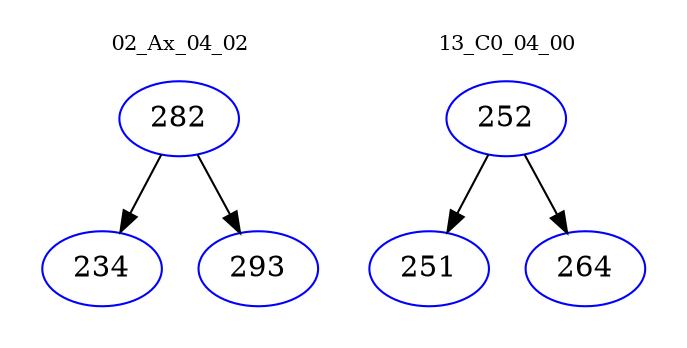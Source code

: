 digraph{
subgraph cluster_0 {
color = white
label = "02_Ax_04_02";
fontsize=10;
T0_282 [label="282", color="blue"]
T0_282 -> T0_234 [color="black"]
T0_234 [label="234", color="blue"]
T0_282 -> T0_293 [color="black"]
T0_293 [label="293", color="blue"]
}
subgraph cluster_1 {
color = white
label = "13_C0_04_00";
fontsize=10;
T1_252 [label="252", color="blue"]
T1_252 -> T1_251 [color="black"]
T1_251 [label="251", color="blue"]
T1_252 -> T1_264 [color="black"]
T1_264 [label="264", color="blue"]
}
}
